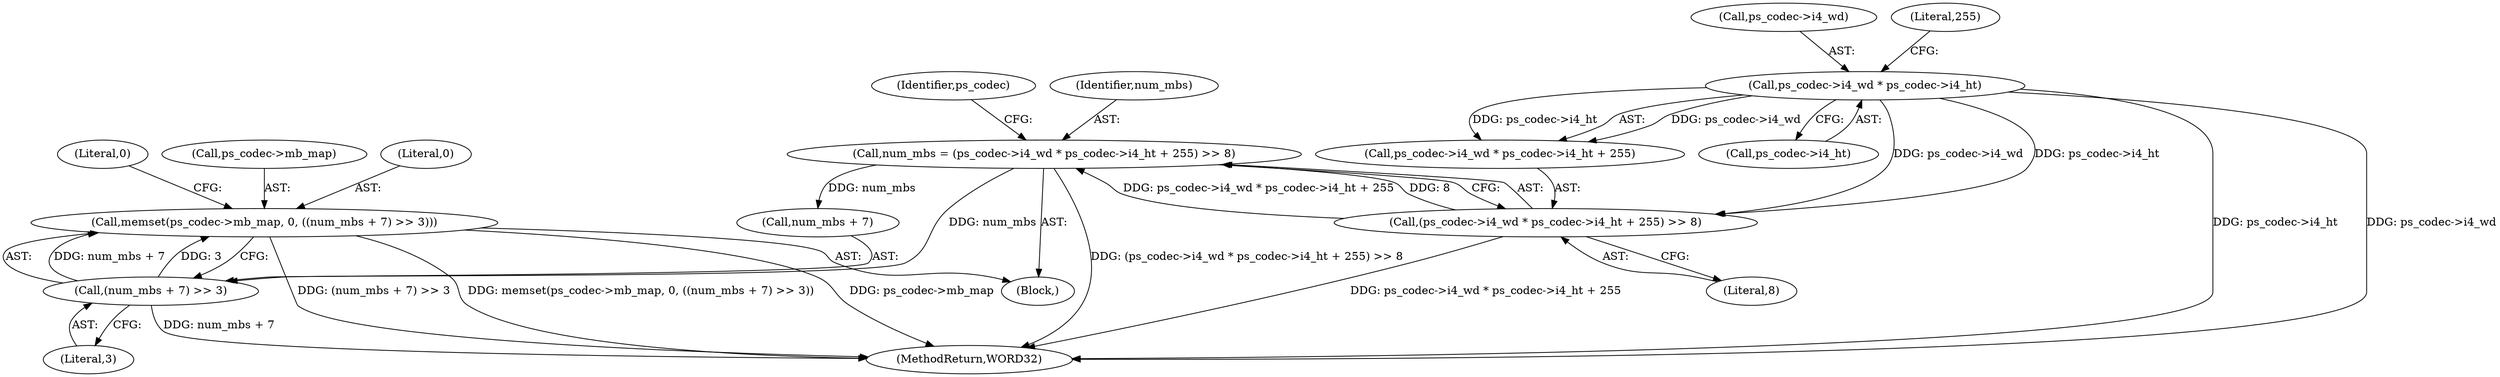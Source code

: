 digraph "0_Android_a33f6725d7e9f92330f995ce2dcf4faa33f6433f@API" {
"1000341" [label="(Call,memset(ps_codec->mb_map, 0, ((num_mbs + 7) >> 3)))"];
"1000346" [label="(Call,(num_mbs + 7) >> 3)"];
"1000323" [label="(Call,num_mbs = (ps_codec->i4_wd * ps_codec->i4_ht + 255) >> 8)"];
"1000325" [label="(Call,(ps_codec->i4_wd * ps_codec->i4_ht + 255) >> 8)"];
"1000327" [label="(Call,ps_codec->i4_wd * ps_codec->i4_ht)"];
"1001906" [label="(MethodReturn,WORD32)"];
"1000331" [label="(Call,ps_codec->i4_ht)"];
"1000341" [label="(Call,memset(ps_codec->mb_map, 0, ((num_mbs + 7) >> 3)))"];
"1000346" [label="(Call,(num_mbs + 7) >> 3)"];
"1000354" [label="(Literal,0)"];
"1000321" [label="(Block,)"];
"1000335" [label="(Literal,8)"];
"1000324" [label="(Identifier,num_mbs)"];
"1000326" [label="(Call,ps_codec->i4_wd * ps_codec->i4_ht + 255)"];
"1000323" [label="(Call,num_mbs = (ps_codec->i4_wd * ps_codec->i4_ht + 255) >> 8)"];
"1000325" [label="(Call,(ps_codec->i4_wd * ps_codec->i4_ht + 255) >> 8)"];
"1000328" [label="(Call,ps_codec->i4_wd)"];
"1000338" [label="(Identifier,ps_codec)"];
"1000334" [label="(Literal,255)"];
"1000342" [label="(Call,ps_codec->mb_map)"];
"1000327" [label="(Call,ps_codec->i4_wd * ps_codec->i4_ht)"];
"1000350" [label="(Literal,3)"];
"1000345" [label="(Literal,0)"];
"1000347" [label="(Call,num_mbs + 7)"];
"1000341" -> "1000321"  [label="AST: "];
"1000341" -> "1000346"  [label="CFG: "];
"1000342" -> "1000341"  [label="AST: "];
"1000345" -> "1000341"  [label="AST: "];
"1000346" -> "1000341"  [label="AST: "];
"1000354" -> "1000341"  [label="CFG: "];
"1000341" -> "1001906"  [label="DDG: ps_codec->mb_map"];
"1000341" -> "1001906"  [label="DDG: (num_mbs + 7) >> 3"];
"1000341" -> "1001906"  [label="DDG: memset(ps_codec->mb_map, 0, ((num_mbs + 7) >> 3))"];
"1000346" -> "1000341"  [label="DDG: num_mbs + 7"];
"1000346" -> "1000341"  [label="DDG: 3"];
"1000346" -> "1000350"  [label="CFG: "];
"1000347" -> "1000346"  [label="AST: "];
"1000350" -> "1000346"  [label="AST: "];
"1000346" -> "1001906"  [label="DDG: num_mbs + 7"];
"1000323" -> "1000346"  [label="DDG: num_mbs"];
"1000323" -> "1000321"  [label="AST: "];
"1000323" -> "1000325"  [label="CFG: "];
"1000324" -> "1000323"  [label="AST: "];
"1000325" -> "1000323"  [label="AST: "];
"1000338" -> "1000323"  [label="CFG: "];
"1000323" -> "1001906"  [label="DDG: (ps_codec->i4_wd * ps_codec->i4_ht + 255) >> 8"];
"1000325" -> "1000323"  [label="DDG: ps_codec->i4_wd * ps_codec->i4_ht + 255"];
"1000325" -> "1000323"  [label="DDG: 8"];
"1000323" -> "1000347"  [label="DDG: num_mbs"];
"1000325" -> "1000335"  [label="CFG: "];
"1000326" -> "1000325"  [label="AST: "];
"1000335" -> "1000325"  [label="AST: "];
"1000325" -> "1001906"  [label="DDG: ps_codec->i4_wd * ps_codec->i4_ht + 255"];
"1000327" -> "1000325"  [label="DDG: ps_codec->i4_wd"];
"1000327" -> "1000325"  [label="DDG: ps_codec->i4_ht"];
"1000327" -> "1000326"  [label="AST: "];
"1000327" -> "1000331"  [label="CFG: "];
"1000328" -> "1000327"  [label="AST: "];
"1000331" -> "1000327"  [label="AST: "];
"1000334" -> "1000327"  [label="CFG: "];
"1000327" -> "1001906"  [label="DDG: ps_codec->i4_ht"];
"1000327" -> "1001906"  [label="DDG: ps_codec->i4_wd"];
"1000327" -> "1000326"  [label="DDG: ps_codec->i4_wd"];
"1000327" -> "1000326"  [label="DDG: ps_codec->i4_ht"];
}
